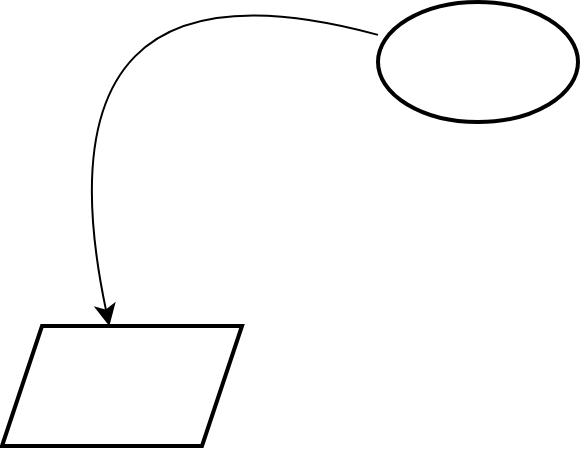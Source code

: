 <mxfile version="24.7.17">
  <diagram name="Page-1" id="PeBYFsCbYX1sReddKe5b">
    <mxGraphModel dx="1042" dy="615" grid="0" gridSize="10" guides="1" tooltips="1" connect="1" arrows="1" fold="1" page="0" pageScale="1" pageWidth="850" pageHeight="1100" math="0" shadow="0">
      <root>
        <mxCell id="0" />
        <mxCell id="1" parent="0" />
        <mxCell id="6CY_bZhVXpMzID2WbboI-9" value="" style="edgeStyle=none;curved=1;rounded=0;orthogonalLoop=1;jettySize=auto;html=1;fontSize=12;startSize=8;endSize=8;" edge="1" parent="1" source="6CY_bZhVXpMzID2WbboI-4" target="6CY_bZhVXpMzID2WbboI-8">
          <mxGeometry relative="1" as="geometry">
            <Array as="points">
              <mxPoint x="19" y="114" />
            </Array>
          </mxGeometry>
        </mxCell>
        <mxCell id="6CY_bZhVXpMzID2WbboI-4" value="" style="strokeWidth=2;html=1;shape=mxgraph.flowchart.start_1;whiteSpace=wrap;" vertex="1" parent="1">
          <mxGeometry x="194" y="145" width="100" height="60" as="geometry" />
        </mxCell>
        <mxCell id="6CY_bZhVXpMzID2WbboI-8" value="" style="shape=parallelogram;perimeter=parallelogramPerimeter;whiteSpace=wrap;html=1;fixedSize=1;strokeWidth=2;" vertex="1" parent="1">
          <mxGeometry x="6" y="307" width="120" height="60" as="geometry" />
        </mxCell>
      </root>
    </mxGraphModel>
  </diagram>
</mxfile>
